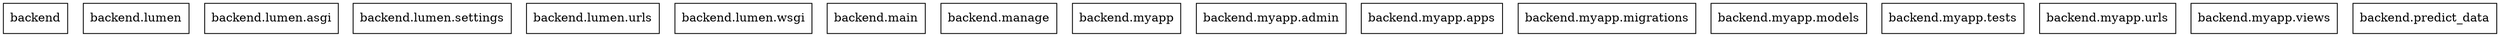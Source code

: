 digraph "packages" {
rankdir=BT
charset="utf-8"
"backend" [color="black", label="backend", shape="box", style="solid"];
"backend.lumen" [color="black", label="backend.lumen", shape="box", style="solid"];
"backend.lumen.asgi" [color="black", label="backend.lumen.asgi", shape="box", style="solid"];
"backend.lumen.settings" [color="black", label="backend.lumen.settings", shape="box", style="solid"];
"backend.lumen.urls" [color="black", label="backend.lumen.urls", shape="box", style="solid"];
"backend.lumen.wsgi" [color="black", label="backend.lumen.wsgi", shape="box", style="solid"];
"backend.main" [color="black", label="backend.main", shape="box", style="solid"];
"backend.manage" [color="black", label="backend.manage", shape="box", style="solid"];
"backend.myapp" [color="black", label="backend.myapp", shape="box", style="solid"];
"backend.myapp.admin" [color="black", label="backend.myapp.admin", shape="box", style="solid"];
"backend.myapp.apps" [color="black", label="backend.myapp.apps", shape="box", style="solid"];
"backend.myapp.migrations" [color="black", label="backend.myapp.migrations", shape="box", style="solid"];
"backend.myapp.models" [color="black", label="backend.myapp.models", shape="box", style="solid"];
"backend.myapp.tests" [color="black", label="backend.myapp.tests", shape="box", style="solid"];
"backend.myapp.urls" [color="black", label="backend.myapp.urls", shape="box", style="solid"];
"backend.myapp.views" [color="black", label="backend.myapp.views", shape="box", style="solid"];
"backend.predict_data" [color="black", label="backend.predict_data", shape="box", style="solid"];
}
